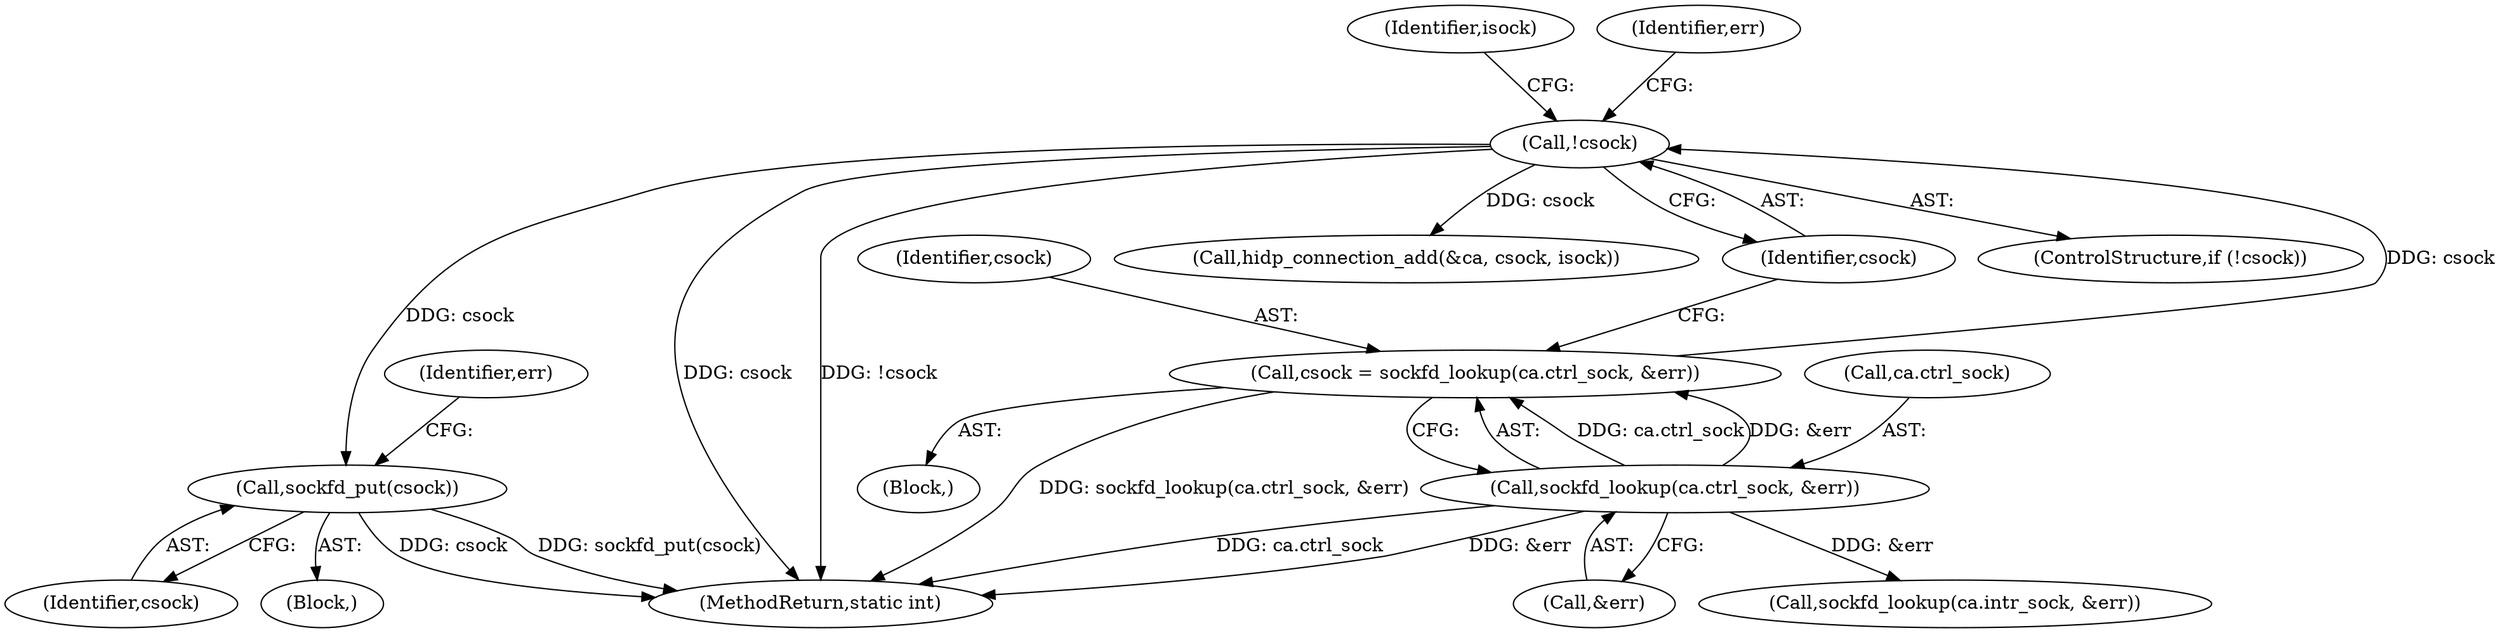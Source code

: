 digraph "0_linux_a1616a5ac99ede5d605047a9012481ce7ff18b16@pointer" {
"1000162" [label="(Call,sockfd_put(csock))"];
"1000146" [label="(Call,!csock)"];
"1000137" [label="(Call,csock = sockfd_lookup(ca.ctrl_sock, &err))"];
"1000139" [label="(Call,sockfd_lookup(ca.ctrl_sock, &err))"];
"1000151" [label="(Identifier,isock)"];
"1000162" [label="(Call,sockfd_put(csock))"];
"1000165" [label="(Identifier,err)"];
"1000301" [label="(MethodReturn,static int)"];
"1000180" [label="(Call,hidp_connection_add(&ca, csock, isock))"];
"1000147" [label="(Identifier,csock)"];
"1000143" [label="(Call,&err)"];
"1000163" [label="(Identifier,csock)"];
"1000145" [label="(ControlStructure,if (!csock))"];
"1000146" [label="(Call,!csock)"];
"1000118" [label="(Block,)"];
"1000137" [label="(Call,csock = sockfd_lookup(ca.ctrl_sock, &err))"];
"1000139" [label="(Call,sockfd_lookup(ca.ctrl_sock, &err))"];
"1000152" [label="(Call,sockfd_lookup(ca.intr_sock, &err))"];
"1000140" [label="(Call,ca.ctrl_sock)"];
"1000138" [label="(Identifier,csock)"];
"1000149" [label="(Identifier,err)"];
"1000161" [label="(Block,)"];
"1000162" -> "1000161"  [label="AST: "];
"1000162" -> "1000163"  [label="CFG: "];
"1000163" -> "1000162"  [label="AST: "];
"1000165" -> "1000162"  [label="CFG: "];
"1000162" -> "1000301"  [label="DDG: csock"];
"1000162" -> "1000301"  [label="DDG: sockfd_put(csock)"];
"1000146" -> "1000162"  [label="DDG: csock"];
"1000146" -> "1000145"  [label="AST: "];
"1000146" -> "1000147"  [label="CFG: "];
"1000147" -> "1000146"  [label="AST: "];
"1000149" -> "1000146"  [label="CFG: "];
"1000151" -> "1000146"  [label="CFG: "];
"1000146" -> "1000301"  [label="DDG: csock"];
"1000146" -> "1000301"  [label="DDG: !csock"];
"1000137" -> "1000146"  [label="DDG: csock"];
"1000146" -> "1000180"  [label="DDG: csock"];
"1000137" -> "1000118"  [label="AST: "];
"1000137" -> "1000139"  [label="CFG: "];
"1000138" -> "1000137"  [label="AST: "];
"1000139" -> "1000137"  [label="AST: "];
"1000147" -> "1000137"  [label="CFG: "];
"1000137" -> "1000301"  [label="DDG: sockfd_lookup(ca.ctrl_sock, &err)"];
"1000139" -> "1000137"  [label="DDG: ca.ctrl_sock"];
"1000139" -> "1000137"  [label="DDG: &err"];
"1000139" -> "1000143"  [label="CFG: "];
"1000140" -> "1000139"  [label="AST: "];
"1000143" -> "1000139"  [label="AST: "];
"1000139" -> "1000301"  [label="DDG: ca.ctrl_sock"];
"1000139" -> "1000301"  [label="DDG: &err"];
"1000139" -> "1000152"  [label="DDG: &err"];
}
